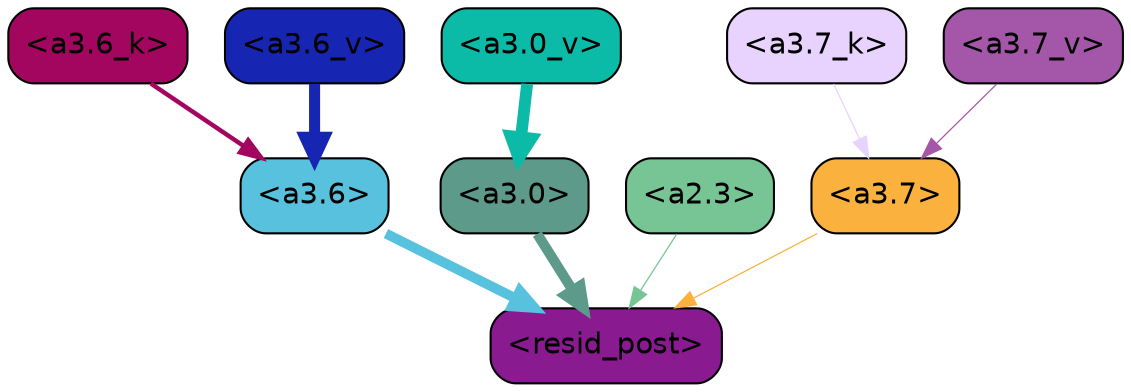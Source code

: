 strict digraph "" {
	graph [bgcolor=transparent,
		layout=dot,
		overlap=false,
		splines=true
	];
	"<a3.7>"	[color=black,
		fillcolor="#fab13e",
		fontname=Helvetica,
		shape=box,
		style="filled, rounded"];
	"<resid_post>"	[color=black,
		fillcolor="#891a90",
		fontname=Helvetica,
		shape=box,
		style="filled, rounded"];
	"<a3.7>" -> "<resid_post>"	[color="#fab13e",
		penwidth=0.6];
	"<a3.6>"	[color=black,
		fillcolor="#57c1de",
		fontname=Helvetica,
		shape=box,
		style="filled, rounded"];
	"<a3.6>" -> "<resid_post>"	[color="#57c1de",
		penwidth=4.7534414529800415];
	"<a3.0>"	[color=black,
		fillcolor="#5d9a89",
		fontname=Helvetica,
		shape=box,
		style="filled, rounded"];
	"<a3.0>" -> "<resid_post>"	[color="#5d9a89",
		penwidth=4.898576855659485];
	"<a2.3>"	[color=black,
		fillcolor="#77c595",
		fontname=Helvetica,
		shape=box,
		style="filled, rounded"];
	"<a2.3>" -> "<resid_post>"	[color="#77c595",
		penwidth=0.6];
	"<a3.7_k>"	[color=black,
		fillcolor="#e8d3fe",
		fontname=Helvetica,
		shape=box,
		style="filled, rounded"];
	"<a3.7_k>" -> "<a3.7>"	[color="#e8d3fe",
		penwidth=0.6];
	"<a3.6_k>"	[color=black,
		fillcolor="#a2065e",
		fontname=Helvetica,
		shape=box,
		style="filled, rounded"];
	"<a3.6_k>" -> "<a3.6>"	[color="#a2065e",
		penwidth=2.13908451795578];
	"<a3.7_v>"	[color=black,
		fillcolor="#a457a9",
		fontname=Helvetica,
		shape=box,
		style="filled, rounded"];
	"<a3.7_v>" -> "<a3.7>"	[color="#a457a9",
		penwidth=0.6];
	"<a3.6_v>"	[color=black,
		fillcolor="#1726b2",
		fontname=Helvetica,
		shape=box,
		style="filled, rounded"];
	"<a3.6_v>" -> "<a3.6>"	[color="#1726b2",
		penwidth=5.297133803367615];
	"<a3.0_v>"	[color=black,
		fillcolor="#0cbba7",
		fontname=Helvetica,
		shape=box,
		style="filled, rounded"];
	"<a3.0_v>" -> "<a3.0>"	[color="#0cbba7",
		penwidth=5.680712580680847];
}
